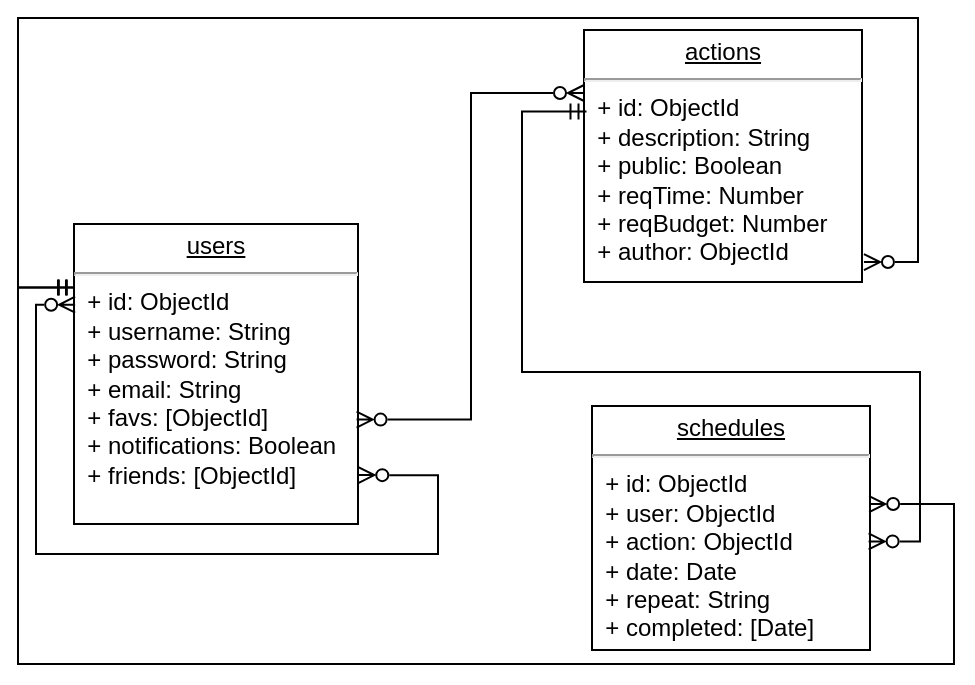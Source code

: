 <mxfile version="17.0.0" type="device"><diagram name="Page-1" id="a7904f86-f2b4-8e86-fa97-74104820619b"><mxGraphModel dx="603" dy="376" grid="0" gridSize="10" guides="1" tooltips="1" connect="1" arrows="1" fold="1" page="1" pageScale="1" pageWidth="1100" pageHeight="850" background="none" math="0" shadow="0"><root><mxCell id="0"/><mxCell id="1" parent="0"/><mxCell id="24794b860abc3c2d-1" value="&lt;p style=&quot;margin: 0px ; margin-top: 4px ; text-align: center ; text-decoration: underline&quot;&gt;users&lt;/p&gt;&lt;hr&gt;&lt;div&gt;&amp;nbsp; + id: ObjectId&lt;/div&gt;&lt;div&gt;&amp;nbsp; + username: String&lt;/div&gt;&lt;div&gt;&amp;nbsp; + password: String&lt;/div&gt;&lt;div&gt;&amp;nbsp; + email: String&lt;br&gt;&lt;/div&gt;&lt;div&gt;&amp;nbsp; + favs: [ObjectId]&lt;/div&gt;&lt;div&gt;&amp;nbsp; + notifications: Boolean&lt;/div&gt;&lt;div&gt;&amp;nbsp; + friends: [ObjectId]&lt;/div&gt;&lt;div&gt;&lt;br&gt;&lt;/div&gt;" style="verticalAlign=top;align=left;overflow=fill;fontSize=12;fontFamily=Helvetica;html=1;rounded=0;shadow=0;comic=0;labelBackgroundColor=none;strokeWidth=1" parent="1" vertex="1"><mxGeometry x="163" y="235" width="142" height="150" as="geometry"/></mxCell><mxCell id="24794b860abc3c2d-41" style="edgeStyle=orthogonalEdgeStyle;rounded=0;html=1;exitX=1;exitY=0.25;entryX=0;entryY=0.25;labelBackgroundColor=none;endArrow=none;endFill=0;endSize=8;fontFamily=Verdana;fontSize=12;align=left;" parent="1" edge="1"><mxGeometry relative="1" as="geometry"><mxPoint x="360" y="250" as="sourcePoint"/></mxGeometry></mxCell><mxCell id="24794b860abc3c2d-42" style="edgeStyle=orthogonalEdgeStyle;rounded=0;html=1;exitX=0;exitY=0.75;entryX=1;entryY=0.5;labelBackgroundColor=none;endArrow=none;endFill=0;endSize=8;fontFamily=Verdana;fontSize=12;align=left;" parent="1" edge="1"><mxGeometry relative="1" as="geometry"><Array as="points"><mxPoint x="400" y="238"/><mxPoint x="400" y="295"/></Array><mxPoint x="360" y="295" as="targetPoint"/></mxGeometry></mxCell><mxCell id="24794b860abc3c2d-32" style="edgeStyle=orthogonalEdgeStyle;rounded=0;html=1;labelBackgroundColor=none;endArrow=none;endFill=0;endSize=8;fontFamily=Verdana;fontSize=12;align=left;exitX=1;exitY=0.5;" parent="1" edge="1"><mxGeometry relative="1" as="geometry"><Array as="points"><mxPoint x="574" y="350"/><mxPoint x="574" y="476"/></Array><mxPoint x="550.0" y="350" as="sourcePoint"/></mxGeometry></mxCell><mxCell id="24794b860abc3c2d-33" style="edgeStyle=orthogonalEdgeStyle;rounded=0;html=1;exitX=1;exitY=0.5;entryX=0;entryY=0.75;labelBackgroundColor=none;endArrow=none;endFill=0;endSize=8;fontFamily=Verdana;fontSize=12;align=left;" parent="1" edge="1"><mxGeometry relative="1" as="geometry"><Array as="points"><mxPoint x="575" y="555"/><mxPoint x="575" y="525"/></Array><mxPoint x="550.0" y="555" as="sourcePoint"/></mxGeometry></mxCell><mxCell id="24794b860abc3c2d-35" style="edgeStyle=orthogonalEdgeStyle;rounded=0;html=1;exitX=1;exitY=0.25;entryX=1;entryY=0.75;labelBackgroundColor=none;endArrow=none;endFill=0;endSize=8;fontFamily=Verdana;fontSize=12;align=left;" parent="1" edge="1"><mxGeometry relative="1" as="geometry"><mxPoint x="550.0" y="510" as="sourcePoint"/></mxGeometry></mxCell><mxCell id="24794b860abc3c2d-48" style="edgeStyle=orthogonalEdgeStyle;rounded=0;html=1;exitX=0;exitY=0.25;entryX=1;entryY=0.75;labelBackgroundColor=none;endArrow=none;endFill=0;endSize=8;fontFamily=Verdana;fontSize=12;align=left;" parent="1" edge="1"><mxGeometry relative="1" as="geometry"><mxPoint x="360" y="340" as="targetPoint"/></mxGeometry></mxCell><mxCell id="24794b860abc3c2d-47" style="edgeStyle=orthogonalEdgeStyle;rounded=0;html=1;exitX=0;exitY=0.25;entryX=1;entryY=0.75;labelBackgroundColor=none;endArrow=none;endFill=0;endSize=8;fontFamily=Verdana;fontSize=12;align=left;" parent="1" edge="1"><mxGeometry relative="1" as="geometry"><mxPoint x="360" y="595" as="targetPoint"/></mxGeometry></mxCell><mxCell id="24794b860abc3c2d-50" style="edgeStyle=orthogonalEdgeStyle;rounded=0;html=1;exitX=0;exitY=0.75;entryX=1.006;entryY=0.853;entryPerimeter=0;labelBackgroundColor=none;endArrow=none;endFill=0;endSize=8;fontFamily=Verdana;fontSize=12;align=left;" parent="1" edge="1"><mxGeometry relative="1" as="geometry"><Array as="points"><mxPoint x="370" y="813"/><mxPoint x="370" y="615"/></Array><mxPoint x="360.84" y="615.6" as="targetPoint"/></mxGeometry></mxCell><mxCell id="24794b860abc3c2d-51" style="edgeStyle=orthogonalEdgeStyle;rounded=0;html=1;exitX=0;exitY=0.5;entryX=1;entryY=0.5;labelBackgroundColor=none;endArrow=none;endFill=0;endSize=8;fontFamily=Verdana;fontSize=12;align=left;" parent="1" edge="1"><mxGeometry relative="1" as="geometry"><Array as="points"><mxPoint x="400" y="775"/><mxPoint x="400" y="545"/></Array><mxPoint x="360" y="545" as="targetPoint"/></mxGeometry></mxCell><mxCell id="24794b860abc3c2d-31" style="edgeStyle=orthogonalEdgeStyle;rounded=0;html=1;labelBackgroundColor=none;endArrow=none;endFill=0;endSize=8;fontFamily=Verdana;fontSize=12;align=left;entryX=1;entryY=0.25;" parent="1" edge="1"><mxGeometry relative="1" as="geometry"><Array as="points"><mxPoint x="574" y="236"/><mxPoint x="574" y="327"/></Array><mxPoint x="550.0" y="327.5" as="targetPoint"/></mxGeometry></mxCell><mxCell id="24794b860abc3c2d-44" style="edgeStyle=orthogonalEdgeStyle;rounded=0;html=1;exitX=1;exitY=0.25;entryX=0;entryY=0.75;labelBackgroundColor=none;endArrow=none;endFill=0;endSize=8;fontFamily=Verdana;fontSize=12;align=left;" parent="1" edge="1"><mxGeometry relative="1" as="geometry"><mxPoint x="740.0" y="425" as="sourcePoint"/></mxGeometry></mxCell><mxCell id="24794b860abc3c2d-45" style="edgeStyle=orthogonalEdgeStyle;rounded=0;html=1;exitX=1;exitY=0.5;entryX=0;entryY=0.75;labelBackgroundColor=none;endArrow=none;endFill=0;endSize=8;fontFamily=Verdana;fontSize=12;align=left;" parent="1" edge="1"><mxGeometry relative="1" as="geometry"><mxPoint x="740.0" y="475" as="sourcePoint"/></mxGeometry></mxCell><mxCell id="24794b860abc3c2d-46" style="edgeStyle=orthogonalEdgeStyle;rounded=0;html=1;exitX=1;exitY=0.75;entryX=0;entryY=0.5;labelBackgroundColor=none;endArrow=none;endFill=0;endSize=8;fontFamily=Verdana;fontSize=12;align=left;" parent="1" edge="1"><mxGeometry relative="1" as="geometry"><mxPoint x="740.0" y="525" as="sourcePoint"/></mxGeometry></mxCell><mxCell id="24794b860abc3c2d-49" style="edgeStyle=orthogonalEdgeStyle;rounded=0;html=1;exitX=0;exitY=0.25;entryX=1;entryY=0.75;labelBackgroundColor=none;endArrow=none;endFill=0;endSize=8;fontFamily=Verdana;fontSize=12;align=left;" parent="1" edge="1"><mxGeometry relative="1" as="geometry"><mxPoint x="550.0" y="600" as="targetPoint"/></mxGeometry></mxCell><mxCell id="24794b860abc3c2d-43" style="edgeStyle=orthogonalEdgeStyle;rounded=0;html=1;exitX=1;exitY=0.75;entryX=0;entryY=0.25;labelBackgroundColor=none;endArrow=none;endFill=0;endSize=8;fontFamily=Verdana;fontSize=12;align=left;" parent="1" edge="1"><mxGeometry relative="1" as="geometry"><mxPoint x="910" y="282.5" as="sourcePoint"/></mxGeometry></mxCell><mxCell id="8FZqfUUHWXjREnCCXpQW-1" value="&lt;p style=&quot;margin: 0px ; margin-top: 4px ; text-align: center ; text-decoration: underline&quot;&gt;actions&lt;br&gt;&lt;/p&gt;&lt;hr&gt;&amp;nbsp; + id: ObjectId&lt;div&gt;&lt;span&gt;&amp;nbsp; + description: String&lt;/span&gt;&lt;/div&gt;&lt;div&gt;&lt;span&gt;&amp;nbsp; + public: Boolean&lt;/span&gt;&lt;/div&gt;&lt;div&gt;&lt;span&gt;&amp;nbsp; + reqTime: Number &lt;/span&gt;&lt;/div&gt;&lt;div&gt;&lt;span&gt;&amp;nbsp; + reqBudget: Number&lt;/span&gt;&lt;/div&gt;&lt;div&gt;&lt;span&gt;&amp;nbsp; + author: ObjectId &lt;/span&gt;&lt;/div&gt;" style="verticalAlign=top;align=left;overflow=fill;fontSize=12;fontFamily=Helvetica;html=1;rounded=0;shadow=0;comic=0;labelBackgroundColor=none;strokeWidth=1" parent="1" vertex="1"><mxGeometry x="418" y="138" width="139" height="126" as="geometry"/></mxCell><mxCell id="Hcv7O1_4J3Mf4MtW0cMZ-1" value="&lt;p style=&quot;margin: 0px ; margin-top: 4px ; text-align: center ; text-decoration: underline&quot;&gt;schedules&lt;br&gt;&lt;/p&gt;&lt;hr&gt;&lt;div&gt;&amp;nbsp; + id: ObjectId&lt;/div&gt;&lt;div&gt;&amp;nbsp; + user: ObjectId&lt;br&gt;&lt;/div&gt;&lt;div&gt;&lt;span&gt;&amp;nbsp; + action: ObjectId&lt;/span&gt;&lt;/div&gt;&lt;div&gt;&lt;/div&gt;&lt;div&gt;&amp;nbsp; + date: Date&lt;/div&gt;&lt;div&gt;&amp;nbsp; + repeat: String&lt;/div&gt;&lt;div&gt;&amp;nbsp; + completed: [Date]&lt;br&gt;&lt;/div&gt;" style="verticalAlign=top;align=left;overflow=fill;fontSize=12;fontFamily=Helvetica;html=1;rounded=0;shadow=0;comic=0;labelBackgroundColor=none;strokeWidth=1" parent="1" vertex="1"><mxGeometry x="422" y="326" width="139" height="122" as="geometry"/></mxCell><mxCell id="Hcv7O1_4J3Mf4MtW0cMZ-3" value="" style="edgeStyle=orthogonalEdgeStyle;fontSize=12;html=1;endArrow=ERzeroToMany;rounded=0;entryX=1.007;entryY=0.921;entryDx=0;entryDy=0;entryPerimeter=0;endFill=0;startArrow=ERmandOne;startFill=0;exitX=0.003;exitY=0.212;exitDx=0;exitDy=0;exitPerimeter=0;" parent="1" source="24794b860abc3c2d-1" target="8FZqfUUHWXjREnCCXpQW-1" edge="1"><mxGeometry width="100" height="100" relative="1" as="geometry"><mxPoint x="158" y="265" as="sourcePoint"/><mxPoint x="619" y="262" as="targetPoint"/><Array as="points"><mxPoint x="135" y="267"/><mxPoint x="135" y="132"/><mxPoint x="585" y="132"/><mxPoint x="585" y="254"/></Array></mxGeometry></mxCell><mxCell id="Hcv7O1_4J3Mf4MtW0cMZ-5" value="" style="edgeStyle=orthogonalEdgeStyle;fontSize=12;html=1;endArrow=ERzeroToMany;startArrow=ERzeroToMany;rounded=0;exitX=0.995;exitY=0.652;exitDx=0;exitDy=0;startFill=0;endFill=0;entryX=0;entryY=0.25;entryDx=0;entryDy=0;exitPerimeter=0;" parent="1" source="24794b860abc3c2d-1" target="8FZqfUUHWXjREnCCXpQW-1" edge="1"><mxGeometry width="100" height="100" relative="1" as="geometry"><mxPoint x="371" y="376" as="sourcePoint"/><mxPoint x="390" y="175" as="targetPoint"/></mxGeometry></mxCell><mxCell id="Hcv7O1_4J3Mf4MtW0cMZ-8" value="" style="edgeStyle=orthogonalEdgeStyle;fontSize=12;html=1;endArrow=ERzeroToMany;startArrow=ERzeroToMany;rounded=0;exitX=1.001;exitY=0.837;exitDx=0;exitDy=0;exitPerimeter=0;startFill=0;endFill=0;entryX=0.004;entryY=0.269;entryDx=0;entryDy=0;entryPerimeter=0;" parent="1" source="24794b860abc3c2d-1" target="24794b860abc3c2d-1" edge="1"><mxGeometry width="100" height="100" relative="1" as="geometry"><mxPoint x="371" y="376" as="sourcePoint"/><mxPoint x="161" y="275" as="targetPoint"/><Array as="points"><mxPoint x="345" y="361"/><mxPoint x="345" y="400"/><mxPoint x="144" y="400"/><mxPoint x="144" y="275"/></Array></mxGeometry></mxCell><mxCell id="Hcv7O1_4J3Mf4MtW0cMZ-11" value="" style="edgeStyle=orthogonalEdgeStyle;fontSize=12;html=1;endArrow=ERzeroToMany;rounded=0;endFill=0;startArrow=ERmandOne;startFill=0;exitX=0.009;exitY=0.323;exitDx=0;exitDy=0;exitPerimeter=0;entryX=0.995;entryY=0.555;entryDx=0;entryDy=0;entryPerimeter=0;" parent="1" source="8FZqfUUHWXjREnCCXpQW-1" target="Hcv7O1_4J3Mf4MtW0cMZ-1" edge="1"><mxGeometry width="100" height="100" relative="1" as="geometry"><mxPoint x="419" y="187" as="sourcePoint"/><mxPoint x="586" y="422" as="targetPoint"/><Array as="points"><mxPoint x="387" y="179"/><mxPoint x="387" y="309"/><mxPoint x="586" y="309"/><mxPoint x="586" y="394"/></Array></mxGeometry></mxCell><mxCell id="YTlVepKvSiur6_dULveE-1" value="" style="edgeStyle=orthogonalEdgeStyle;fontSize=12;html=1;endArrow=ERzeroToMany;rounded=0;endFill=0;startArrow=ERmandOne;startFill=0;exitX=0.007;exitY=0.212;exitDx=0;exitDy=0;exitPerimeter=0;entryX=0.997;entryY=0.402;entryDx=0;entryDy=0;entryPerimeter=0;" parent="1" target="Hcv7O1_4J3Mf4MtW0cMZ-1" edge="1"><mxGeometry width="100" height="100" relative="1" as="geometry"><mxPoint x="162.994" y="266.8" as="sourcePoint"/><mxPoint x="303.305" y="482.02" as="targetPoint"/><Array as="points"><mxPoint x="135" y="267"/><mxPoint x="135" y="455"/><mxPoint x="603" y="455"/><mxPoint x="603" y="375"/></Array></mxGeometry></mxCell></root></mxGraphModel></diagram></mxfile>